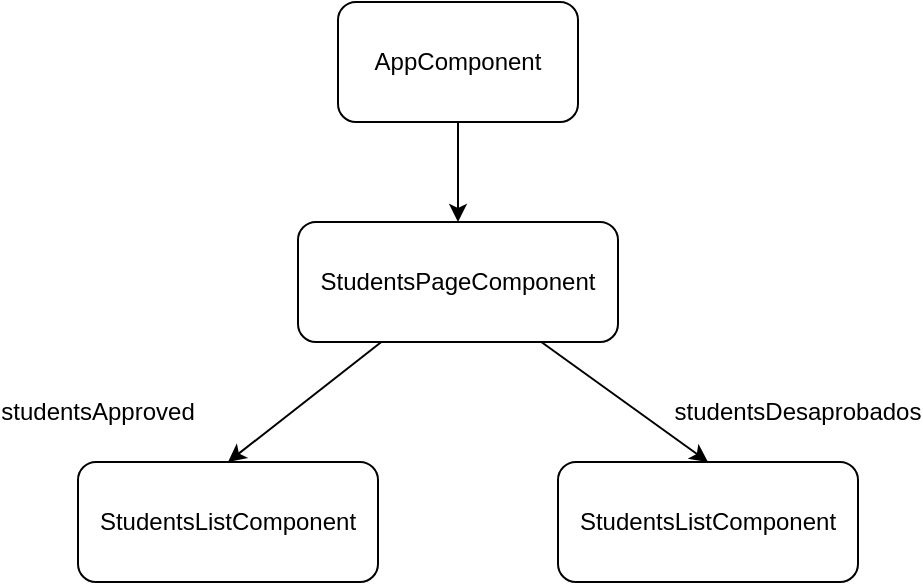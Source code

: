 <mxfile>
    <diagram id="S2WNnTQ7QV9cm2rDSslM" name="Page-1">
        <mxGraphModel dx="559" dy="331" grid="1" gridSize="10" guides="1" tooltips="1" connect="1" arrows="1" fold="1" page="1" pageScale="1" pageWidth="850" pageHeight="1100" math="0" shadow="0">
            <root>
                <mxCell id="0"/>
                <mxCell id="1" parent="0"/>
                <mxCell id="8" style="edgeStyle=none;html=1;entryX=0.5;entryY=0;entryDx=0;entryDy=0;" parent="1" source="2" target="3" edge="1">
                    <mxGeometry relative="1" as="geometry"/>
                </mxCell>
                <mxCell id="2" value="AppComponent" style="rounded=1;whiteSpace=wrap;html=1;" parent="1" vertex="1">
                    <mxGeometry x="230" y="270" width="120" height="60" as="geometry"/>
                </mxCell>
                <mxCell id="6" style="edgeStyle=none;html=1;entryX=0.5;entryY=0;entryDx=0;entryDy=0;" parent="1" source="3" target="4" edge="1">
                    <mxGeometry relative="1" as="geometry"/>
                </mxCell>
                <mxCell id="7" style="edgeStyle=none;html=1;entryX=0.5;entryY=0;entryDx=0;entryDy=0;" parent="1" source="3" target="5" edge="1">
                    <mxGeometry relative="1" as="geometry"/>
                </mxCell>
                <mxCell id="3" value="StudentsPageComponent" style="rounded=1;whiteSpace=wrap;html=1;" parent="1" vertex="1">
                    <mxGeometry x="210" y="380" width="160" height="60" as="geometry"/>
                </mxCell>
                <mxCell id="4" value="StudentsListComponent" style="rounded=1;whiteSpace=wrap;html=1;" parent="1" vertex="1">
                    <mxGeometry x="100" y="500" width="150" height="60" as="geometry"/>
                </mxCell>
                <mxCell id="5" value="StudentsListComponent" style="rounded=1;whiteSpace=wrap;html=1;" parent="1" vertex="1">
                    <mxGeometry x="340" y="500" width="150" height="60" as="geometry"/>
                </mxCell>
                <mxCell id="9" value="studentsApproved" style="text;html=1;strokeColor=none;fillColor=none;align=center;verticalAlign=middle;whiteSpace=wrap;rounded=0;" parent="1" vertex="1">
                    <mxGeometry x="80" y="460" width="60" height="30" as="geometry"/>
                </mxCell>
                <mxCell id="10" value="studentsDesaprobados" style="text;html=1;strokeColor=none;fillColor=none;align=center;verticalAlign=middle;whiteSpace=wrap;rounded=0;" parent="1" vertex="1">
                    <mxGeometry x="430" y="460" width="60" height="30" as="geometry"/>
                </mxCell>
            </root>
        </mxGraphModel>
    </diagram>
</mxfile>
